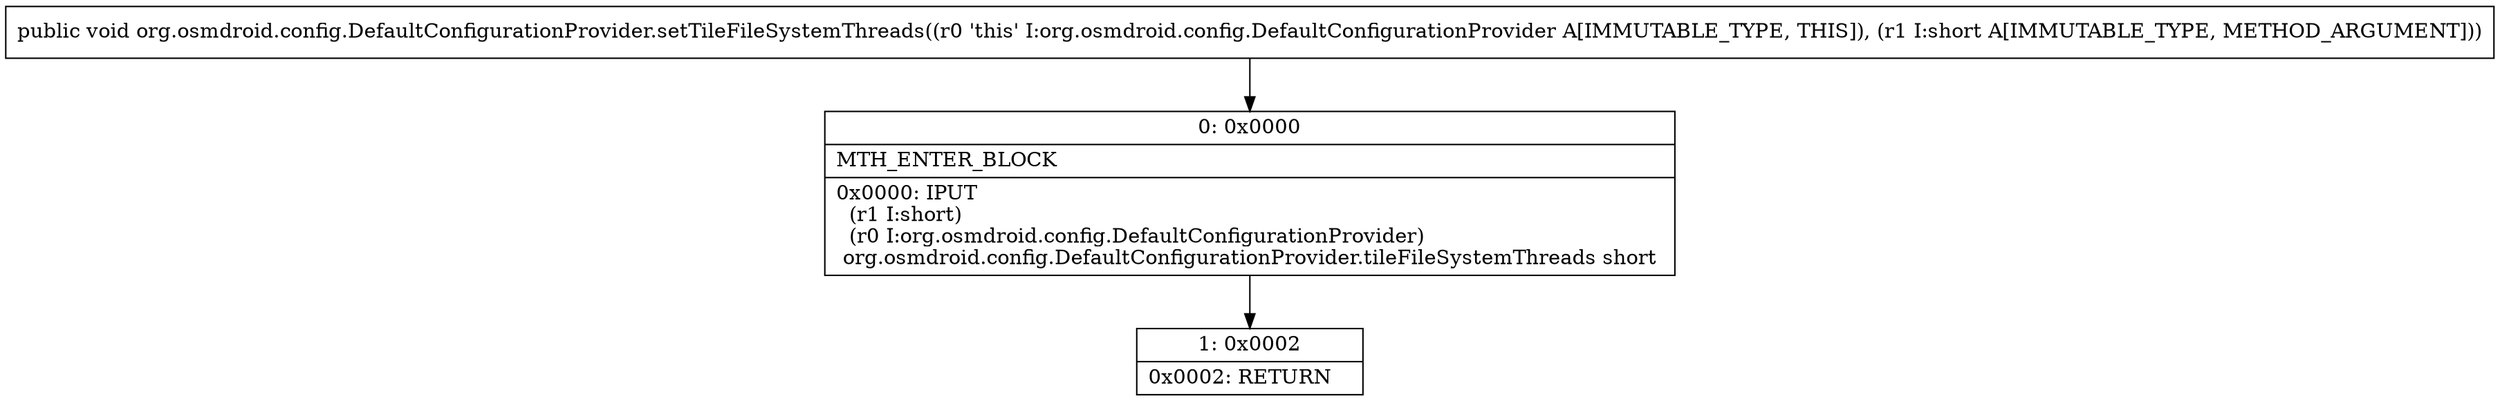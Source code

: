 digraph "CFG fororg.osmdroid.config.DefaultConfigurationProvider.setTileFileSystemThreads(S)V" {
Node_0 [shape=record,label="{0\:\ 0x0000|MTH_ENTER_BLOCK\l|0x0000: IPUT  \l  (r1 I:short)\l  (r0 I:org.osmdroid.config.DefaultConfigurationProvider)\l org.osmdroid.config.DefaultConfigurationProvider.tileFileSystemThreads short \l}"];
Node_1 [shape=record,label="{1\:\ 0x0002|0x0002: RETURN   \l}"];
MethodNode[shape=record,label="{public void org.osmdroid.config.DefaultConfigurationProvider.setTileFileSystemThreads((r0 'this' I:org.osmdroid.config.DefaultConfigurationProvider A[IMMUTABLE_TYPE, THIS]), (r1 I:short A[IMMUTABLE_TYPE, METHOD_ARGUMENT])) }"];
MethodNode -> Node_0;
Node_0 -> Node_1;
}

